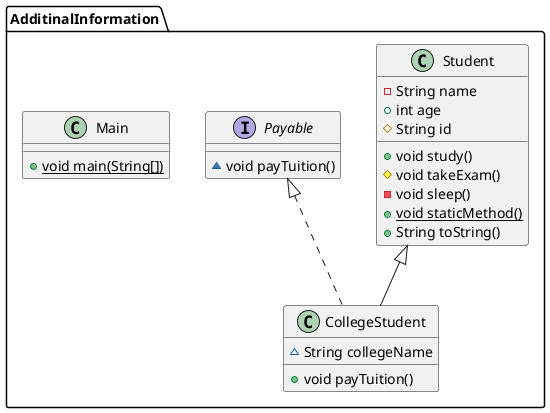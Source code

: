 @startuml
class AdditinalInformation.Student {
- String name
+ int age
# String id
+ void study()
# void takeExam()
- void sleep()
+ {static} void staticMethod()
+ String toString()
}
interface AdditinalInformation.Payable {
~ void payTuition()
}
class AdditinalInformation.CollegeStudent {
~ String collegeName
+ void payTuition()
}
class AdditinalInformation.Main {
+ {static} void main(String[])
}


AdditinalInformation.Payable <|.. AdditinalInformation.CollegeStudent
AdditinalInformation.Student <|-- AdditinalInformation.CollegeStudent
@enduml